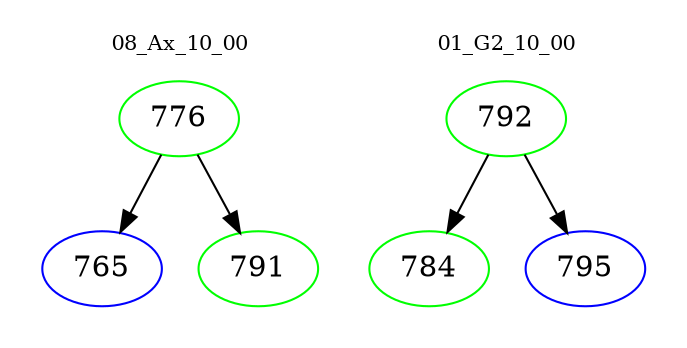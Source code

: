digraph{
subgraph cluster_0 {
color = white
label = "08_Ax_10_00";
fontsize=10;
T0_776 [label="776", color="green"]
T0_776 -> T0_765 [color="black"]
T0_765 [label="765", color="blue"]
T0_776 -> T0_791 [color="black"]
T0_791 [label="791", color="green"]
}
subgraph cluster_1 {
color = white
label = "01_G2_10_00";
fontsize=10;
T1_792 [label="792", color="green"]
T1_792 -> T1_784 [color="black"]
T1_784 [label="784", color="green"]
T1_792 -> T1_795 [color="black"]
T1_795 [label="795", color="blue"]
}
}
